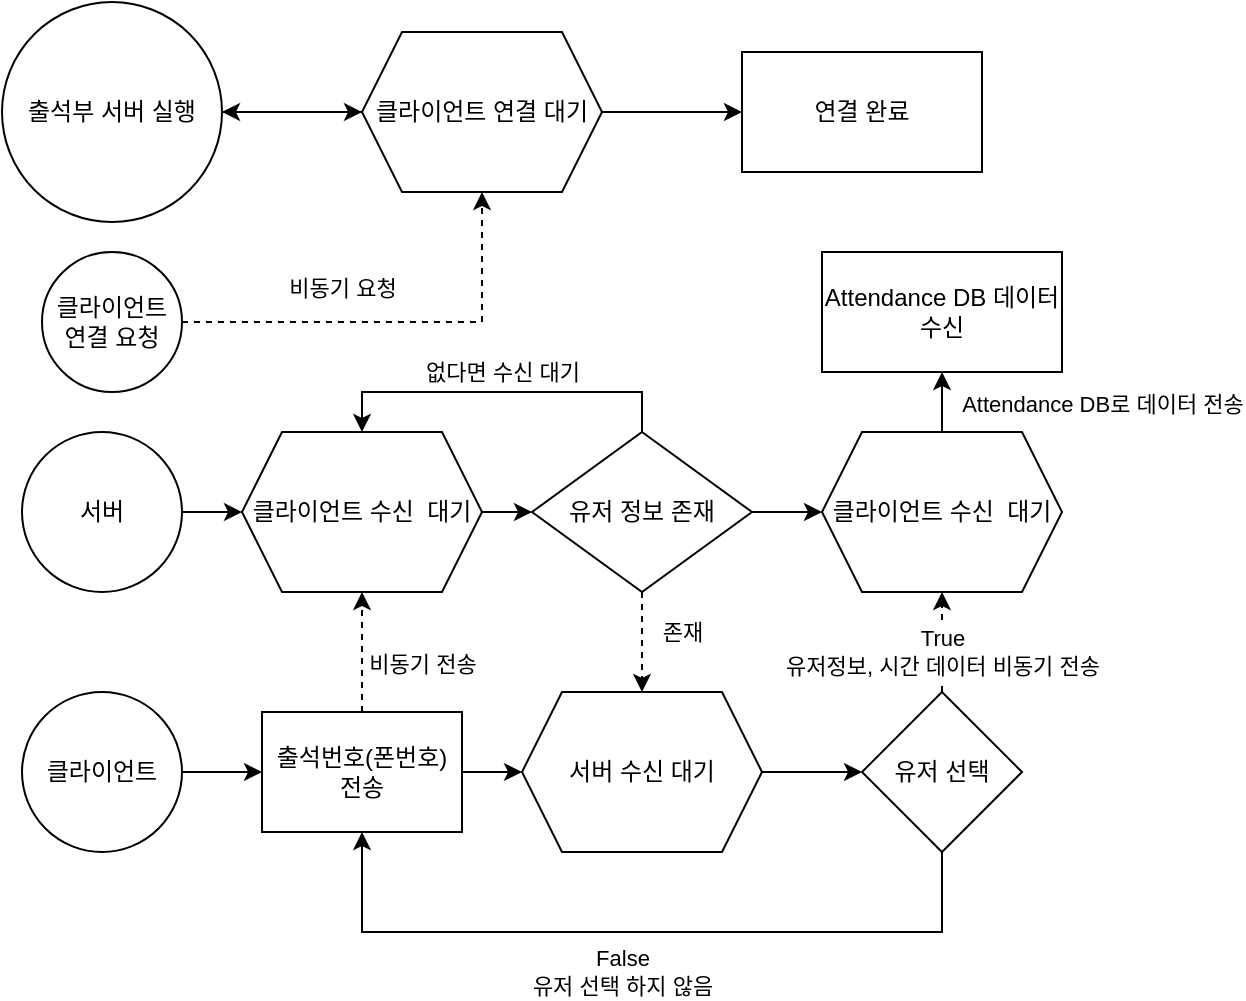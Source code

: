 <mxfile version="22.1.17" type="github">
  <diagram id="C5RBs43oDa-KdzZeNtuy" name="Page-1">
    <mxGraphModel dx="710" dy="848" grid="1" gridSize="10" guides="1" tooltips="1" connect="1" arrows="1" fold="1" page="1" pageScale="1" pageWidth="827" pageHeight="1169" math="0" shadow="0">
      <root>
        <mxCell id="WIyWlLk6GJQsqaUBKTNV-0" />
        <mxCell id="WIyWlLk6GJQsqaUBKTNV-1" parent="WIyWlLk6GJQsqaUBKTNV-0" />
        <mxCell id="f-r_1P2mJ3X0I3FfCkkR-2" style="edgeStyle=orthogonalEdgeStyle;rounded=0;orthogonalLoop=1;jettySize=auto;html=1;" edge="1" parent="WIyWlLk6GJQsqaUBKTNV-1" source="f-r_1P2mJ3X0I3FfCkkR-0">
          <mxGeometry relative="1" as="geometry">
            <mxPoint x="240" y="120" as="targetPoint" />
          </mxGeometry>
        </mxCell>
        <mxCell id="f-r_1P2mJ3X0I3FfCkkR-0" value="출석부 서버 실행" style="ellipse;whiteSpace=wrap;html=1;aspect=fixed;" vertex="1" parent="WIyWlLk6GJQsqaUBKTNV-1">
          <mxGeometry x="60" y="65" width="110" height="110" as="geometry" />
        </mxCell>
        <mxCell id="f-r_1P2mJ3X0I3FfCkkR-5" style="edgeStyle=orthogonalEdgeStyle;rounded=0;orthogonalLoop=1;jettySize=auto;html=1;dashed=1;" edge="1" parent="WIyWlLk6GJQsqaUBKTNV-1" source="f-r_1P2mJ3X0I3FfCkkR-4" target="f-r_1P2mJ3X0I3FfCkkR-6">
          <mxGeometry relative="1" as="geometry">
            <mxPoint x="300" y="150" as="targetPoint" />
          </mxGeometry>
        </mxCell>
        <mxCell id="f-r_1P2mJ3X0I3FfCkkR-42" value="비동기 요청" style="edgeLabel;html=1;align=center;verticalAlign=middle;resizable=0;points=[];" vertex="1" connectable="0" parent="f-r_1P2mJ3X0I3FfCkkR-5">
          <mxGeometry x="0.553" y="-1" relative="1" as="geometry">
            <mxPoint x="-71" as="offset" />
          </mxGeometry>
        </mxCell>
        <mxCell id="f-r_1P2mJ3X0I3FfCkkR-4" value="클라이언트 연결 요청" style="ellipse;whiteSpace=wrap;html=1;aspect=fixed;" vertex="1" parent="WIyWlLk6GJQsqaUBKTNV-1">
          <mxGeometry x="80" y="190" width="70" height="70" as="geometry" />
        </mxCell>
        <mxCell id="f-r_1P2mJ3X0I3FfCkkR-7" value="" style="edgeStyle=orthogonalEdgeStyle;rounded=0;orthogonalLoop=1;jettySize=auto;html=1;" edge="1" parent="WIyWlLk6GJQsqaUBKTNV-1" source="f-r_1P2mJ3X0I3FfCkkR-6" target="f-r_1P2mJ3X0I3FfCkkR-0">
          <mxGeometry relative="1" as="geometry" />
        </mxCell>
        <mxCell id="f-r_1P2mJ3X0I3FfCkkR-9" style="edgeStyle=orthogonalEdgeStyle;rounded=0;orthogonalLoop=1;jettySize=auto;html=1;" edge="1" parent="WIyWlLk6GJQsqaUBKTNV-1" source="f-r_1P2mJ3X0I3FfCkkR-6" target="f-r_1P2mJ3X0I3FfCkkR-8">
          <mxGeometry relative="1" as="geometry" />
        </mxCell>
        <mxCell id="f-r_1P2mJ3X0I3FfCkkR-6" value="클라이언트 연결 대기" style="shape=hexagon;perimeter=hexagonPerimeter2;whiteSpace=wrap;html=1;fixedSize=1;" vertex="1" parent="WIyWlLk6GJQsqaUBKTNV-1">
          <mxGeometry x="240" y="80" width="120" height="80" as="geometry" />
        </mxCell>
        <mxCell id="f-r_1P2mJ3X0I3FfCkkR-8" value="연결 완료" style="rounded=0;whiteSpace=wrap;html=1;" vertex="1" parent="WIyWlLk6GJQsqaUBKTNV-1">
          <mxGeometry x="430" y="90" width="120" height="60" as="geometry" />
        </mxCell>
        <mxCell id="f-r_1P2mJ3X0I3FfCkkR-18" style="edgeStyle=orthogonalEdgeStyle;rounded=0;orthogonalLoop=1;jettySize=auto;html=1;dashed=1;" edge="1" parent="WIyWlLk6GJQsqaUBKTNV-1" source="f-r_1P2mJ3X0I3FfCkkR-10" target="f-r_1P2mJ3X0I3FfCkkR-16">
          <mxGeometry relative="1" as="geometry" />
        </mxCell>
        <mxCell id="f-r_1P2mJ3X0I3FfCkkR-19" value="비동기 전송" style="edgeLabel;html=1;align=center;verticalAlign=middle;resizable=0;points=[];" vertex="1" connectable="0" parent="f-r_1P2mJ3X0I3FfCkkR-18">
          <mxGeometry x="-0.2" y="-3" relative="1" as="geometry">
            <mxPoint x="27" as="offset" />
          </mxGeometry>
        </mxCell>
        <mxCell id="f-r_1P2mJ3X0I3FfCkkR-21" style="edgeStyle=orthogonalEdgeStyle;rounded=0;orthogonalLoop=1;jettySize=auto;html=1;" edge="1" parent="WIyWlLk6GJQsqaUBKTNV-1" source="f-r_1P2mJ3X0I3FfCkkR-10" target="f-r_1P2mJ3X0I3FfCkkR-20">
          <mxGeometry relative="1" as="geometry" />
        </mxCell>
        <mxCell id="f-r_1P2mJ3X0I3FfCkkR-10" value="출석번호(폰번호) 전송" style="rounded=0;whiteSpace=wrap;html=1;" vertex="1" parent="WIyWlLk6GJQsqaUBKTNV-1">
          <mxGeometry x="190" y="420" width="100" height="60" as="geometry" />
        </mxCell>
        <mxCell id="f-r_1P2mJ3X0I3FfCkkR-17" style="edgeStyle=orthogonalEdgeStyle;rounded=0;orthogonalLoop=1;jettySize=auto;html=1;" edge="1" parent="WIyWlLk6GJQsqaUBKTNV-1" source="f-r_1P2mJ3X0I3FfCkkR-11" target="f-r_1P2mJ3X0I3FfCkkR-16">
          <mxGeometry relative="1" as="geometry" />
        </mxCell>
        <mxCell id="f-r_1P2mJ3X0I3FfCkkR-11" value="서버" style="ellipse;whiteSpace=wrap;html=1;aspect=fixed;" vertex="1" parent="WIyWlLk6GJQsqaUBKTNV-1">
          <mxGeometry x="70" y="280" width="80" height="80" as="geometry" />
        </mxCell>
        <mxCell id="f-r_1P2mJ3X0I3FfCkkR-13" style="edgeStyle=orthogonalEdgeStyle;rounded=0;orthogonalLoop=1;jettySize=auto;html=1;" edge="1" parent="WIyWlLk6GJQsqaUBKTNV-1" source="f-r_1P2mJ3X0I3FfCkkR-12" target="f-r_1P2mJ3X0I3FfCkkR-10">
          <mxGeometry relative="1" as="geometry" />
        </mxCell>
        <mxCell id="f-r_1P2mJ3X0I3FfCkkR-12" value="클라이언트" style="ellipse;whiteSpace=wrap;html=1;aspect=fixed;" vertex="1" parent="WIyWlLk6GJQsqaUBKTNV-1">
          <mxGeometry x="70" y="410" width="80" height="80" as="geometry" />
        </mxCell>
        <mxCell id="f-r_1P2mJ3X0I3FfCkkR-23" style="edgeStyle=orthogonalEdgeStyle;rounded=0;orthogonalLoop=1;jettySize=auto;html=1;" edge="1" parent="WIyWlLk6GJQsqaUBKTNV-1" source="f-r_1P2mJ3X0I3FfCkkR-16" target="f-r_1P2mJ3X0I3FfCkkR-38">
          <mxGeometry relative="1" as="geometry">
            <mxPoint x="335" y="320" as="targetPoint" />
          </mxGeometry>
        </mxCell>
        <mxCell id="f-r_1P2mJ3X0I3FfCkkR-16" value="클라이언트 수신&amp;nbsp; 대기" style="shape=hexagon;perimeter=hexagonPerimeter2;whiteSpace=wrap;html=1;fixedSize=1;" vertex="1" parent="WIyWlLk6GJQsqaUBKTNV-1">
          <mxGeometry x="180" y="280" width="120" height="80" as="geometry" />
        </mxCell>
        <mxCell id="f-r_1P2mJ3X0I3FfCkkR-33" style="edgeStyle=orthogonalEdgeStyle;rounded=0;orthogonalLoop=1;jettySize=auto;html=1;" edge="1" parent="WIyWlLk6GJQsqaUBKTNV-1" source="f-r_1P2mJ3X0I3FfCkkR-20" target="f-r_1P2mJ3X0I3FfCkkR-29">
          <mxGeometry relative="1" as="geometry" />
        </mxCell>
        <mxCell id="f-r_1P2mJ3X0I3FfCkkR-20" value="서버 수신 대기" style="shape=hexagon;perimeter=hexagonPerimeter2;whiteSpace=wrap;html=1;fixedSize=1;" vertex="1" parent="WIyWlLk6GJQsqaUBKTNV-1">
          <mxGeometry x="320" y="410" width="120" height="80" as="geometry" />
        </mxCell>
        <mxCell id="f-r_1P2mJ3X0I3FfCkkR-24" style="edgeStyle=orthogonalEdgeStyle;rounded=0;orthogonalLoop=1;jettySize=auto;html=1;dashed=1;" edge="1" parent="WIyWlLk6GJQsqaUBKTNV-1" source="f-r_1P2mJ3X0I3FfCkkR-38" target="f-r_1P2mJ3X0I3FfCkkR-20">
          <mxGeometry relative="1" as="geometry">
            <mxPoint x="380" y="350" as="sourcePoint" />
          </mxGeometry>
        </mxCell>
        <mxCell id="f-r_1P2mJ3X0I3FfCkkR-26" value="존재" style="edgeLabel;html=1;align=center;verticalAlign=middle;resizable=0;points=[];" vertex="1" connectable="0" parent="f-r_1P2mJ3X0I3FfCkkR-24">
          <mxGeometry x="-0.133" y="4" relative="1" as="geometry">
            <mxPoint x="16" y="-2" as="offset" />
          </mxGeometry>
        </mxCell>
        <mxCell id="f-r_1P2mJ3X0I3FfCkkR-37" style="edgeStyle=orthogonalEdgeStyle;rounded=0;orthogonalLoop=1;jettySize=auto;html=1;" edge="1" parent="WIyWlLk6GJQsqaUBKTNV-1" source="f-r_1P2mJ3X0I3FfCkkR-38" target="f-r_1P2mJ3X0I3FfCkkR-30">
          <mxGeometry relative="1" as="geometry">
            <mxPoint x="425" y="320" as="sourcePoint" />
          </mxGeometry>
        </mxCell>
        <mxCell id="f-r_1P2mJ3X0I3FfCkkR-31" style="edgeStyle=orthogonalEdgeStyle;rounded=0;orthogonalLoop=1;jettySize=auto;html=1;dashed=1;" edge="1" parent="WIyWlLk6GJQsqaUBKTNV-1" source="f-r_1P2mJ3X0I3FfCkkR-29" target="f-r_1P2mJ3X0I3FfCkkR-30">
          <mxGeometry relative="1" as="geometry" />
        </mxCell>
        <mxCell id="f-r_1P2mJ3X0I3FfCkkR-32" value="True&lt;br&gt;유저정보, 시간 데이터 비동기 전송" style="edgeLabel;html=1;align=center;verticalAlign=middle;resizable=0;points=[];" vertex="1" connectable="0" parent="f-r_1P2mJ3X0I3FfCkkR-31">
          <mxGeometry x="-0.36" relative="1" as="geometry">
            <mxPoint y="-4" as="offset" />
          </mxGeometry>
        </mxCell>
        <mxCell id="f-r_1P2mJ3X0I3FfCkkR-34" style="edgeStyle=orthogonalEdgeStyle;rounded=0;orthogonalLoop=1;jettySize=auto;html=1;" edge="1" parent="WIyWlLk6GJQsqaUBKTNV-1" source="f-r_1P2mJ3X0I3FfCkkR-29" target="f-r_1P2mJ3X0I3FfCkkR-10">
          <mxGeometry relative="1" as="geometry">
            <Array as="points">
              <mxPoint x="530" y="530" />
              <mxPoint x="240" y="530" />
            </Array>
          </mxGeometry>
        </mxCell>
        <mxCell id="f-r_1P2mJ3X0I3FfCkkR-35" value="False&lt;br&gt;유저 선택 하지 않음" style="edgeLabel;html=1;align=center;verticalAlign=middle;resizable=0;points=[];" vertex="1" connectable="0" parent="f-r_1P2mJ3X0I3FfCkkR-34">
          <mxGeometry x="-0.348" y="1" relative="1" as="geometry">
            <mxPoint x="-76" y="19" as="offset" />
          </mxGeometry>
        </mxCell>
        <mxCell id="f-r_1P2mJ3X0I3FfCkkR-29" value="유저 선택" style="rhombus;whiteSpace=wrap;html=1;" vertex="1" parent="WIyWlLk6GJQsqaUBKTNV-1">
          <mxGeometry x="490" y="410" width="80" height="80" as="geometry" />
        </mxCell>
        <mxCell id="f-r_1P2mJ3X0I3FfCkkR-44" style="edgeStyle=orthogonalEdgeStyle;rounded=0;orthogonalLoop=1;jettySize=auto;html=1;" edge="1" parent="WIyWlLk6GJQsqaUBKTNV-1" source="f-r_1P2mJ3X0I3FfCkkR-30" target="f-r_1P2mJ3X0I3FfCkkR-43">
          <mxGeometry relative="1" as="geometry" />
        </mxCell>
        <mxCell id="f-r_1P2mJ3X0I3FfCkkR-45" value="Attendance DB로 데이터 전송" style="edgeLabel;html=1;align=center;verticalAlign=middle;resizable=0;points=[];" vertex="1" connectable="0" parent="f-r_1P2mJ3X0I3FfCkkR-44">
          <mxGeometry x="0.36" relative="1" as="geometry">
            <mxPoint x="80" as="offset" />
          </mxGeometry>
        </mxCell>
        <mxCell id="f-r_1P2mJ3X0I3FfCkkR-30" value="클라이언트 수신&amp;nbsp; 대기" style="shape=hexagon;perimeter=hexagonPerimeter2;whiteSpace=wrap;html=1;fixedSize=1;" vertex="1" parent="WIyWlLk6GJQsqaUBKTNV-1">
          <mxGeometry x="470" y="280" width="120" height="80" as="geometry" />
        </mxCell>
        <mxCell id="f-r_1P2mJ3X0I3FfCkkR-40" style="edgeStyle=orthogonalEdgeStyle;rounded=0;orthogonalLoop=1;jettySize=auto;html=1;exitX=0.5;exitY=0;exitDx=0;exitDy=0;" edge="1" parent="WIyWlLk6GJQsqaUBKTNV-1" source="f-r_1P2mJ3X0I3FfCkkR-38" target="f-r_1P2mJ3X0I3FfCkkR-16">
          <mxGeometry relative="1" as="geometry">
            <mxPoint x="325" y="296" as="sourcePoint" />
            <mxPoint x="300" y="296" as="targetPoint" />
            <Array as="points">
              <mxPoint x="380" y="260" />
              <mxPoint x="240" y="260" />
            </Array>
          </mxGeometry>
        </mxCell>
        <mxCell id="f-r_1P2mJ3X0I3FfCkkR-41" value="없다면 수신 대기" style="edgeLabel;html=1;align=center;verticalAlign=middle;resizable=0;points=[];" vertex="1" connectable="0" parent="f-r_1P2mJ3X0I3FfCkkR-40">
          <mxGeometry x="-0.289" y="4" relative="1" as="geometry">
            <mxPoint x="-26" y="-14" as="offset" />
          </mxGeometry>
        </mxCell>
        <mxCell id="f-r_1P2mJ3X0I3FfCkkR-38" value="유저 정보 존재" style="rhombus;whiteSpace=wrap;html=1;" vertex="1" parent="WIyWlLk6GJQsqaUBKTNV-1">
          <mxGeometry x="325" y="280" width="110" height="80" as="geometry" />
        </mxCell>
        <mxCell id="f-r_1P2mJ3X0I3FfCkkR-43" value="Attendance DB 데이터 수신" style="rounded=0;whiteSpace=wrap;html=1;" vertex="1" parent="WIyWlLk6GJQsqaUBKTNV-1">
          <mxGeometry x="470" y="190" width="120" height="60" as="geometry" />
        </mxCell>
      </root>
    </mxGraphModel>
  </diagram>
</mxfile>
